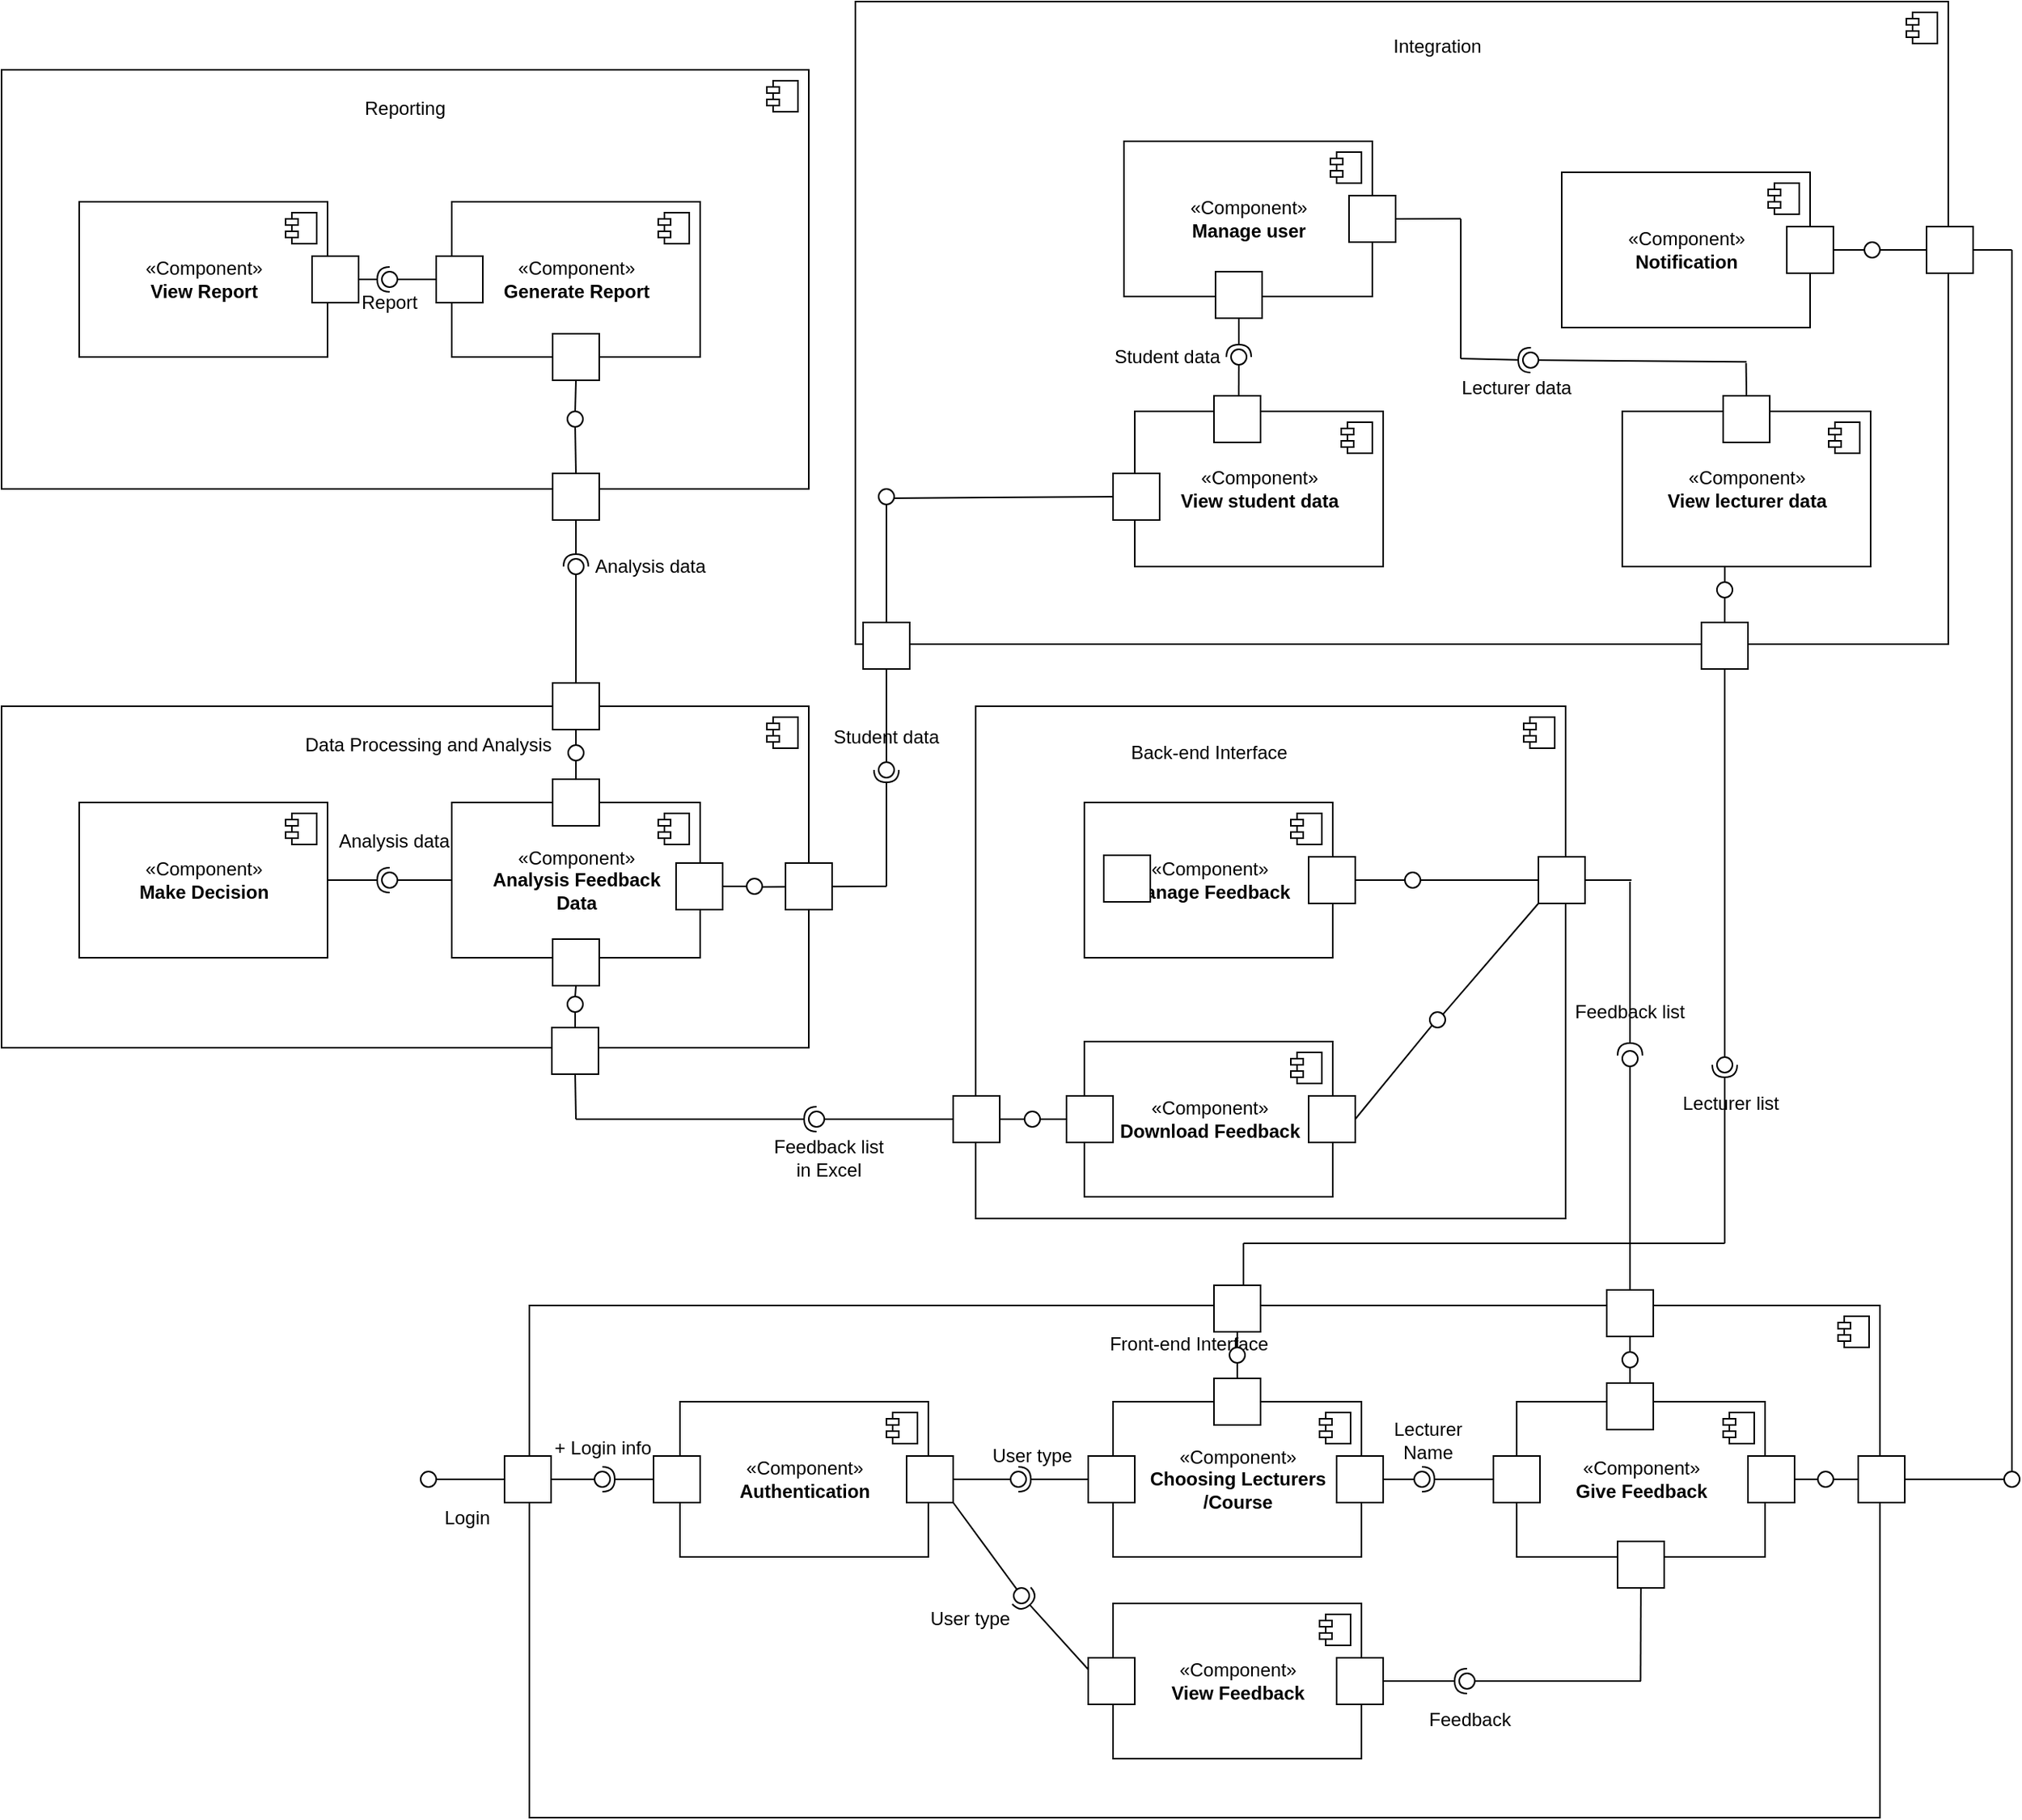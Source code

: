 <mxfile>
    <diagram id="2QqqBUTwMCK3vWceGESv" name="Page-1">
        <mxGraphModel dx="2585" dy="2075" grid="1" gridSize="10" guides="1" tooltips="1" connect="1" arrows="1" fold="1" page="0" pageScale="1" pageWidth="1100" pageHeight="850" background="none" math="0" shadow="0">
            <root>
                <mxCell id="0"/>
                <mxCell id="1" parent="0"/>
                <mxCell id="6" value="" style="html=1;dropTarget=0;" vertex="1" parent="1">
                    <mxGeometry x="-1130" y="-720" width="870" height="330" as="geometry"/>
                </mxCell>
                <mxCell id="7" value="" style="shape=module;jettyWidth=8;jettyHeight=4;" vertex="1" parent="6">
                    <mxGeometry x="1" width="20" height="20" relative="1" as="geometry">
                        <mxPoint x="-27" y="7" as="offset"/>
                    </mxGeometry>
                </mxCell>
                <mxCell id="8" value="Front-end Interface" style="text;html=1;strokeColor=none;fillColor=none;align=center;verticalAlign=middle;whiteSpace=wrap;rounded=0;" vertex="1" parent="1">
                    <mxGeometry x="-775" y="-710" width="140" height="30" as="geometry"/>
                </mxCell>
                <mxCell id="9" value="" style="html=1;dropTarget=0;" vertex="1" parent="1">
                    <mxGeometry x="-1470" y="-1106" width="520" height="220" as="geometry"/>
                </mxCell>
                <mxCell id="10" value="" style="shape=module;jettyWidth=8;jettyHeight=4;" vertex="1" parent="9">
                    <mxGeometry x="1" width="20" height="20" relative="1" as="geometry">
                        <mxPoint x="-27" y="7" as="offset"/>
                    </mxGeometry>
                </mxCell>
                <mxCell id="12" value="" style="html=1;dropTarget=0;" vertex="1" parent="1">
                    <mxGeometry x="-842.5" y="-1106" width="380" height="330" as="geometry"/>
                </mxCell>
                <mxCell id="13" value="" style="shape=module;jettyWidth=8;jettyHeight=4;" vertex="1" parent="12">
                    <mxGeometry x="1" width="20" height="20" relative="1" as="geometry">
                        <mxPoint x="-27" y="7" as="offset"/>
                    </mxGeometry>
                </mxCell>
                <mxCell id="14" value="Data Processing and Analysis" style="text;html=1;strokeColor=none;fillColor=none;align=center;verticalAlign=middle;whiteSpace=wrap;rounded=0;" vertex="1" parent="1">
                    <mxGeometry x="-1280" y="-1096" width="170" height="30" as="geometry"/>
                </mxCell>
                <mxCell id="15" value="" style="html=1;dropTarget=0;" vertex="1" parent="1">
                    <mxGeometry x="-1470" y="-1516" width="520" height="270" as="geometry"/>
                </mxCell>
                <mxCell id="16" value="" style="shape=module;jettyWidth=8;jettyHeight=4;" vertex="1" parent="15">
                    <mxGeometry x="1" width="20" height="20" relative="1" as="geometry">
                        <mxPoint x="-27" y="7" as="offset"/>
                    </mxGeometry>
                </mxCell>
                <mxCell id="17" value="Reporting" style="text;html=1;strokeColor=none;fillColor=none;align=center;verticalAlign=middle;whiteSpace=wrap;rounded=0;" vertex="1" parent="1">
                    <mxGeometry x="-1280" y="-1506" width="140" height="30" as="geometry"/>
                </mxCell>
                <mxCell id="18" value="" style="html=1;dropTarget=0;" vertex="1" parent="1">
                    <mxGeometry x="-920" y="-1560" width="704" height="414" as="geometry"/>
                </mxCell>
                <mxCell id="19" value="" style="shape=module;jettyWidth=8;jettyHeight=4;" vertex="1" parent="18">
                    <mxGeometry x="1" width="20" height="20" relative="1" as="geometry">
                        <mxPoint x="-27" y="7" as="offset"/>
                    </mxGeometry>
                </mxCell>
                <mxCell id="20" value="Integration" style="text;html=1;strokeColor=none;fillColor=none;align=center;verticalAlign=middle;whiteSpace=wrap;rounded=0;" vertex="1" parent="1">
                    <mxGeometry x="-615" y="-1546" width="140" height="30" as="geometry"/>
                </mxCell>
                <mxCell id="21" value="«Component»&lt;br&gt;&lt;b&gt;Choosing Lecturers&lt;br&gt;/Course&lt;/b&gt;" style="html=1;dropTarget=0;" vertex="1" parent="1">
                    <mxGeometry x="-754" y="-658" width="160" height="100" as="geometry"/>
                </mxCell>
                <mxCell id="22" value="" style="shape=module;jettyWidth=8;jettyHeight=4;" vertex="1" parent="21">
                    <mxGeometry x="1" width="20" height="20" relative="1" as="geometry">
                        <mxPoint x="-27" y="7" as="offset"/>
                    </mxGeometry>
                </mxCell>
                <mxCell id="23" value="«Component»&lt;br&gt;&lt;b&gt;Give Feedback&lt;/b&gt;" style="html=1;dropTarget=0;" vertex="1" parent="1">
                    <mxGeometry x="-494" y="-658" width="160" height="100" as="geometry"/>
                </mxCell>
                <mxCell id="24" value="" style="shape=module;jettyWidth=8;jettyHeight=4;" vertex="1" parent="23">
                    <mxGeometry x="1" width="20" height="20" relative="1" as="geometry">
                        <mxPoint x="-27" y="7" as="offset"/>
                    </mxGeometry>
                </mxCell>
                <mxCell id="25" value="«Component»&lt;br&gt;&lt;b&gt;View Feedback&lt;/b&gt;" style="html=1;dropTarget=0;" vertex="1" parent="1">
                    <mxGeometry x="-754" y="-528" width="160" height="100" as="geometry"/>
                </mxCell>
                <mxCell id="26" value="" style="shape=module;jettyWidth=8;jettyHeight=4;" vertex="1" parent="25">
                    <mxGeometry x="1" width="20" height="20" relative="1" as="geometry">
                        <mxPoint x="-27" y="7" as="offset"/>
                    </mxGeometry>
                </mxCell>
                <mxCell id="35" value="" style="whiteSpace=wrap;html=1;aspect=fixed;" vertex="1" parent="1">
                    <mxGeometry x="-770" y="-623" width="30" height="30" as="geometry"/>
                </mxCell>
                <mxCell id="36" value="" style="whiteSpace=wrap;html=1;aspect=fixed;" vertex="1" parent="1">
                    <mxGeometry x="-1146" y="-623" width="30" height="30" as="geometry"/>
                </mxCell>
                <mxCell id="37" value="" style="whiteSpace=wrap;html=1;aspect=fixed;" vertex="1" parent="1">
                    <mxGeometry x="-770" y="-493" width="30" height="30" as="geometry"/>
                </mxCell>
                <mxCell id="40" value="«Component»&lt;br&gt;&lt;b&gt;Authentication&lt;/b&gt;" style="html=1;dropTarget=0;" vertex="1" parent="1">
                    <mxGeometry x="-1033" y="-658" width="160" height="100" as="geometry"/>
                </mxCell>
                <mxCell id="41" value="" style="shape=module;jettyWidth=8;jettyHeight=4;" vertex="1" parent="40">
                    <mxGeometry x="1" width="20" height="20" relative="1" as="geometry">
                        <mxPoint x="-27" y="7" as="offset"/>
                    </mxGeometry>
                </mxCell>
                <mxCell id="42" value="" style="whiteSpace=wrap;html=1;aspect=fixed;" vertex="1" parent="1">
                    <mxGeometry x="-1050" y="-623" width="30" height="30" as="geometry"/>
                </mxCell>
                <mxCell id="43" value="" style="whiteSpace=wrap;html=1;aspect=fixed;" vertex="1" parent="1">
                    <mxGeometry x="-887" y="-623" width="30" height="30" as="geometry"/>
                </mxCell>
                <mxCell id="44" value="" style="rounded=0;orthogonalLoop=1;jettySize=auto;html=1;endArrow=none;endFill=0;sketch=0;sourcePerimeterSpacing=0;targetPerimeterSpacing=0;exitX=1;exitY=0.5;exitDx=0;exitDy=0;" edge="1" target="46" parent="1" source="36">
                    <mxGeometry relative="1" as="geometry">
                        <mxPoint x="-1090" y="-608" as="sourcePoint"/>
                    </mxGeometry>
                </mxCell>
                <mxCell id="45" value="" style="rounded=0;orthogonalLoop=1;jettySize=auto;html=1;endArrow=halfCircle;endFill=0;entryX=0.5;entryY=0.5;endSize=6;strokeWidth=1;sketch=0;exitX=0;exitY=0.5;exitDx=0;exitDy=0;" edge="1" target="46" parent="1" source="42">
                    <mxGeometry relative="1" as="geometry">
                        <mxPoint x="-1050" y="-608" as="sourcePoint"/>
                    </mxGeometry>
                </mxCell>
                <mxCell id="46" value="" style="ellipse;whiteSpace=wrap;html=1;align=center;aspect=fixed;resizable=0;points=[];outlineConnect=0;sketch=0;" vertex="1" parent="1">
                    <mxGeometry x="-1088" y="-613" width="10" height="10" as="geometry"/>
                </mxCell>
                <mxCell id="47" value="" style="ellipse;whiteSpace=wrap;html=1;aspect=fixed;" vertex="1" parent="1">
                    <mxGeometry x="-1200" y="-613" width="10" height="10" as="geometry"/>
                </mxCell>
                <mxCell id="48" value="Login" style="text;html=1;strokeColor=none;fillColor=none;align=center;verticalAlign=middle;whiteSpace=wrap;rounded=0;" vertex="1" parent="1">
                    <mxGeometry x="-1190" y="-593" width="40" height="20" as="geometry"/>
                </mxCell>
                <mxCell id="49" value="" style="endArrow=none;html=1;exitX=1;exitY=0.5;exitDx=0;exitDy=0;entryX=0;entryY=0.5;entryDx=0;entryDy=0;" edge="1" parent="1" source="47" target="36">
                    <mxGeometry width="50" height="50" relative="1" as="geometry">
                        <mxPoint x="-1160" y="-508" as="sourcePoint"/>
                        <mxPoint x="-1110" y="-558" as="targetPoint"/>
                    </mxGeometry>
                </mxCell>
                <mxCell id="51" value="" style="rounded=0;orthogonalLoop=1;jettySize=auto;html=1;endArrow=none;endFill=0;sketch=0;sourcePerimeterSpacing=0;targetPerimeterSpacing=0;exitX=1;exitY=0.5;exitDx=0;exitDy=0;" edge="1" target="53" parent="1" source="43">
                    <mxGeometry relative="1" as="geometry">
                        <mxPoint x="-810" y="-608" as="sourcePoint"/>
                    </mxGeometry>
                </mxCell>
                <mxCell id="52" value="" style="rounded=0;orthogonalLoop=1;jettySize=auto;html=1;endArrow=halfCircle;endFill=0;entryX=0.5;entryY=0.5;endSize=6;strokeWidth=1;sketch=0;exitX=0;exitY=0.5;exitDx=0;exitDy=0;" edge="1" target="53" parent="1" source="35">
                    <mxGeometry relative="1" as="geometry">
                        <mxPoint x="-770" y="-608" as="sourcePoint"/>
                    </mxGeometry>
                </mxCell>
                <mxCell id="53" value="" style="ellipse;whiteSpace=wrap;html=1;align=center;aspect=fixed;resizable=0;points=[];outlineConnect=0;sketch=0;" vertex="1" parent="1">
                    <mxGeometry x="-820" y="-613" width="10" height="10" as="geometry"/>
                </mxCell>
                <mxCell id="54" value="" style="rounded=0;orthogonalLoop=1;jettySize=auto;html=1;endArrow=none;endFill=0;sketch=0;sourcePerimeterSpacing=0;targetPerimeterSpacing=0;exitX=1;exitY=1;exitDx=0;exitDy=0;" edge="1" target="56" parent="1" source="43">
                    <mxGeometry relative="1" as="geometry">
                        <mxPoint x="-830" y="-503" as="sourcePoint"/>
                    </mxGeometry>
                </mxCell>
                <mxCell id="55" value="" style="rounded=0;orthogonalLoop=1;jettySize=auto;html=1;endArrow=halfCircle;endFill=0;entryX=0.5;entryY=0.5;endSize=6;strokeWidth=1;sketch=0;exitX=0;exitY=0.25;exitDx=0;exitDy=0;" edge="1" target="56" parent="1" source="37">
                    <mxGeometry relative="1" as="geometry">
                        <mxPoint x="-790" y="-503" as="sourcePoint"/>
                    </mxGeometry>
                </mxCell>
                <mxCell id="56" value="" style="ellipse;whiteSpace=wrap;html=1;align=center;aspect=fixed;resizable=0;points=[];outlineConnect=0;sketch=0;" vertex="1" parent="1">
                    <mxGeometry x="-818" y="-538" width="10" height="10" as="geometry"/>
                </mxCell>
                <mxCell id="57" value="+ Login info" style="text;html=1;strokeColor=none;fillColor=none;align=center;verticalAlign=middle;whiteSpace=wrap;rounded=0;" vertex="1" parent="1">
                    <mxGeometry x="-1126.5" y="-643" width="87" height="30" as="geometry"/>
                </mxCell>
                <mxCell id="58" value="" style="whiteSpace=wrap;html=1;aspect=fixed;" vertex="1" parent="1">
                    <mxGeometry x="-610" y="-623" width="30" height="30" as="geometry"/>
                </mxCell>
                <mxCell id="59" value="" style="whiteSpace=wrap;html=1;aspect=fixed;" vertex="1" parent="1">
                    <mxGeometry x="-509" y="-623" width="30" height="30" as="geometry"/>
                </mxCell>
                <mxCell id="65" value="" style="rounded=0;orthogonalLoop=1;jettySize=auto;html=1;endArrow=none;endFill=0;sketch=0;sourcePerimeterSpacing=0;targetPerimeterSpacing=0;exitX=1;exitY=0.5;exitDx=0;exitDy=0;" edge="1" target="67" parent="1" source="58">
                    <mxGeometry relative="1" as="geometry">
                        <mxPoint x="-540" y="-608" as="sourcePoint"/>
                    </mxGeometry>
                </mxCell>
                <mxCell id="66" value="" style="rounded=0;orthogonalLoop=1;jettySize=auto;html=1;endArrow=halfCircle;endFill=0;entryX=0.5;entryY=0.5;endSize=6;strokeWidth=1;sketch=0;exitX=0;exitY=0.5;exitDx=0;exitDy=0;" edge="1" target="67" parent="1" source="59">
                    <mxGeometry relative="1" as="geometry">
                        <mxPoint x="-548" y="-608" as="sourcePoint"/>
                    </mxGeometry>
                </mxCell>
                <mxCell id="67" value="" style="ellipse;whiteSpace=wrap;html=1;align=center;aspect=fixed;resizable=0;points=[];outlineConnect=0;sketch=0;" vertex="1" parent="1">
                    <mxGeometry x="-560" y="-613" width="10" height="10" as="geometry"/>
                </mxCell>
                <mxCell id="69" value="User type" style="text;html=1;strokeColor=none;fillColor=none;align=center;verticalAlign=middle;whiteSpace=wrap;rounded=0;" vertex="1" parent="1">
                    <mxGeometry x="-842" y="-633" width="72" height="20" as="geometry"/>
                </mxCell>
                <mxCell id="70" value="User type" style="text;html=1;strokeColor=none;fillColor=none;align=center;verticalAlign=middle;whiteSpace=wrap;rounded=0;" vertex="1" parent="1">
                    <mxGeometry x="-882" y="-528" width="72" height="20" as="geometry"/>
                </mxCell>
                <mxCell id="74" value="Lecturer Name" style="text;html=1;strokeColor=none;fillColor=none;align=center;verticalAlign=middle;whiteSpace=wrap;rounded=0;" vertex="1" parent="1">
                    <mxGeometry x="-587" y="-643" width="72" height="20" as="geometry"/>
                </mxCell>
                <mxCell id="75" value="" style="whiteSpace=wrap;html=1;aspect=fixed;" vertex="1" parent="1">
                    <mxGeometry x="-429" y="-568" width="30" height="30" as="geometry"/>
                </mxCell>
                <mxCell id="76" value="" style="whiteSpace=wrap;html=1;aspect=fixed;" vertex="1" parent="1">
                    <mxGeometry x="-610" y="-493" width="30" height="30" as="geometry"/>
                </mxCell>
                <mxCell id="77" value="" style="rounded=0;orthogonalLoop=1;jettySize=auto;html=1;endArrow=none;endFill=0;sketch=0;sourcePerimeterSpacing=0;targetPerimeterSpacing=0;" edge="1" target="79" parent="1">
                    <mxGeometry relative="1" as="geometry">
                        <mxPoint x="-414" y="-478" as="sourcePoint"/>
                        <mxPoint x="-507" y="-478" as="targetPoint"/>
                    </mxGeometry>
                </mxCell>
                <mxCell id="78" value="" style="rounded=0;orthogonalLoop=1;jettySize=auto;html=1;endArrow=halfCircle;endFill=0;entryX=0.5;entryY=0.5;endSize=6;strokeWidth=1;sketch=0;exitX=1;exitY=0.5;exitDx=0;exitDy=0;" edge="1" target="79" parent="1" source="76">
                    <mxGeometry relative="1" as="geometry">
                        <mxPoint x="-498" y="-478" as="sourcePoint"/>
                    </mxGeometry>
                </mxCell>
                <mxCell id="79" value="" style="ellipse;whiteSpace=wrap;html=1;align=center;aspect=fixed;resizable=0;points=[];outlineConnect=0;sketch=0;rotation=-180;" vertex="1" parent="1">
                    <mxGeometry x="-531" y="-483" width="10" height="10" as="geometry"/>
                </mxCell>
                <mxCell id="82" value="«Component»&lt;br&gt;&lt;b&gt;Download Feedback&lt;/b&gt;" style="html=1;dropTarget=0;" vertex="1" parent="1">
                    <mxGeometry x="-772.5" y="-890" width="160" height="100" as="geometry"/>
                </mxCell>
                <mxCell id="83" value="" style="shape=module;jettyWidth=8;jettyHeight=4;" vertex="1" parent="82">
                    <mxGeometry x="1" width="20" height="20" relative="1" as="geometry">
                        <mxPoint x="-27" y="7" as="offset"/>
                    </mxGeometry>
                </mxCell>
                <mxCell id="84" value="«Component»&lt;br&gt;&lt;b&gt;Manage Feedback&lt;/b&gt;" style="html=1;dropTarget=0;" vertex="1" parent="1">
                    <mxGeometry x="-772.5" y="-1044" width="160" height="100" as="geometry"/>
                </mxCell>
                <mxCell id="85" value="" style="shape=module;jettyWidth=8;jettyHeight=4;" vertex="1" parent="84">
                    <mxGeometry x="1" width="20" height="20" relative="1" as="geometry">
                        <mxPoint x="-27" y="7" as="offset"/>
                    </mxGeometry>
                </mxCell>
                <mxCell id="86" value="" style="whiteSpace=wrap;html=1;aspect=fixed;" vertex="1" parent="1">
                    <mxGeometry x="-436" y="-670" width="30" height="30" as="geometry"/>
                </mxCell>
                <mxCell id="87" value="" style="whiteSpace=wrap;html=1;aspect=fixed;" vertex="1" parent="1">
                    <mxGeometry x="-436" y="-730" width="30" height="30" as="geometry"/>
                </mxCell>
                <mxCell id="88" value="" style="whiteSpace=wrap;html=1;aspect=fixed;" vertex="1" parent="1">
                    <mxGeometry x="-480" y="-1009" width="30" height="30" as="geometry"/>
                </mxCell>
                <mxCell id="89" value="" style="rounded=0;orthogonalLoop=1;jettySize=auto;html=1;endArrow=none;endFill=0;sketch=0;targetPerimeterSpacing=0;exitX=0.5;exitY=0;exitDx=0;exitDy=0;entryX=0.5;entryY=1;entryDx=0;entryDy=0;startArrow=none;" edge="1" target="87" parent="1" source="105">
                    <mxGeometry relative="1" as="geometry">
                        <mxPoint x="-311" y="-608" as="sourcePoint"/>
                        <mxPoint x="-296" y="-608.0" as="targetPoint"/>
                    </mxGeometry>
                </mxCell>
                <mxCell id="96" value="" style="rounded=0;orthogonalLoop=1;jettySize=auto;html=1;endArrow=none;endFill=0;sketch=0;sourcePerimeterSpacing=0;targetPerimeterSpacing=0;exitX=0.5;exitY=0;exitDx=0;exitDy=0;" edge="1" target="98" parent="1" source="87">
                    <mxGeometry relative="1" as="geometry">
                        <mxPoint x="-186.5" y="-778" as="sourcePoint"/>
                    </mxGeometry>
                </mxCell>
                <mxCell id="97" value="" style="rounded=0;orthogonalLoop=1;jettySize=auto;html=1;endArrow=halfCircle;endFill=0;entryX=0.5;entryY=0.5;endSize=6;strokeWidth=1;sketch=0;" edge="1" parent="1">
                    <mxGeometry relative="1" as="geometry">
                        <mxPoint x="-421" y="-993" as="sourcePoint"/>
                        <mxPoint x="-421" y="-881" as="targetPoint"/>
                    </mxGeometry>
                </mxCell>
                <mxCell id="98" value="" style="ellipse;whiteSpace=wrap;html=1;align=center;aspect=fixed;resizable=0;points=[];outlineConnect=0;sketch=0;" vertex="1" parent="1">
                    <mxGeometry x="-426" y="-884" width="10" height="10" as="geometry"/>
                </mxCell>
                <mxCell id="100" value="" style="whiteSpace=wrap;html=1;aspect=fixed;" vertex="1" parent="1">
                    <mxGeometry x="-628" y="-855" width="30" height="30" as="geometry"/>
                </mxCell>
                <mxCell id="106" value="" style="rounded=0;orthogonalLoop=1;jettySize=auto;html=1;endArrow=none;endFill=0;sketch=0;sourcePerimeterSpacing=0;exitX=0.5;exitY=0;exitDx=0;exitDy=0;entryX=0.5;entryY=1;entryDx=0;entryDy=0;" edge="1" parent="1" source="86" target="105">
                    <mxGeometry relative="1" as="geometry">
                        <mxPoint x="-319" y="-608.0" as="sourcePoint"/>
                        <mxPoint x="-261" y="-608.0" as="targetPoint"/>
                    </mxGeometry>
                </mxCell>
                <mxCell id="105" value="" style="ellipse;whiteSpace=wrap;html=1;aspect=fixed;" vertex="1" parent="1">
                    <mxGeometry x="-426" y="-690" width="10" height="10" as="geometry"/>
                </mxCell>
                <mxCell id="111" value="" style="rounded=0;orthogonalLoop=1;jettySize=auto;html=1;endArrow=none;endFill=0;sketch=0;targetPerimeterSpacing=0;exitX=1;exitY=0.5;exitDx=0;exitDy=0;entryX=0;entryY=0.5;entryDx=0;entryDy=0;startArrow=none;" edge="1" source="113" parent="1" target="92">
                    <mxGeometry relative="1" as="geometry">
                        <mxPoint x="-827.5" y="-994" as="sourcePoint"/>
                        <mxPoint x="-777.5" y="-994.0" as="targetPoint"/>
                    </mxGeometry>
                </mxCell>
                <mxCell id="112" value="" style="rounded=0;orthogonalLoop=1;jettySize=auto;html=1;endArrow=none;endFill=0;sketch=0;exitX=1;exitY=0.5;exitDx=0;exitDy=0;entryX=0;entryY=0.5;entryDx=0;entryDy=0;startArrow=none;" edge="1" target="113" parent="1" source="92">
                    <mxGeometry relative="1" as="geometry">
                        <mxPoint x="-835.5" y="-994.0" as="sourcePoint"/>
                        <mxPoint x="-777.5" y="-994.0" as="targetPoint"/>
                    </mxGeometry>
                </mxCell>
                <mxCell id="114" value="" style="rounded=0;orthogonalLoop=1;jettySize=auto;html=1;endArrow=none;endFill=0;sketch=0;targetPerimeterSpacing=0;exitX=0;exitY=1;exitDx=0;exitDy=0;entryX=1;entryY=0.5;entryDx=0;entryDy=0;startArrow=none;" edge="1" parent="1" source="116" target="100">
                    <mxGeometry relative="1" as="geometry">
                        <mxPoint x="-828" y="-864" as="sourcePoint"/>
                        <mxPoint x="-788" y="-864" as="targetPoint"/>
                    </mxGeometry>
                </mxCell>
                <mxCell id="115" value="" style="rounded=0;orthogonalLoop=1;jettySize=auto;html=1;endArrow=none;endFill=0;sketch=0;sourcePerimeterSpacing=0;exitX=0;exitY=1;exitDx=0;exitDy=0;entryX=1;entryY=0;entryDx=0;entryDy=0;" edge="1" parent="1" target="116" source="88">
                    <mxGeometry relative="1" as="geometry">
                        <mxPoint x="-450" y="-864" as="sourcePoint"/>
                        <mxPoint x="-778" y="-864.0" as="targetPoint"/>
                    </mxGeometry>
                </mxCell>
                <mxCell id="116" value="" style="ellipse;whiteSpace=wrap;html=1;aspect=fixed;" vertex="1" parent="1">
                    <mxGeometry x="-550" y="-909" width="10" height="10" as="geometry"/>
                </mxCell>
                <mxCell id="117" value="«Component»&lt;br&gt;&lt;b&gt;Generate Report&lt;/b&gt;" style="html=1;dropTarget=0;" vertex="1" parent="1">
                    <mxGeometry x="-1180" y="-1431" width="160" height="100" as="geometry"/>
                </mxCell>
                <mxCell id="118" value="" style="shape=module;jettyWidth=8;jettyHeight=4;" vertex="1" parent="117">
                    <mxGeometry x="1" width="20" height="20" relative="1" as="geometry">
                        <mxPoint x="-27" y="7" as="offset"/>
                    </mxGeometry>
                </mxCell>
                <mxCell id="119" value="Back-end Interface" style="text;html=1;strokeColor=none;fillColor=none;align=center;verticalAlign=middle;whiteSpace=wrap;rounded=0;" vertex="1" parent="1">
                    <mxGeometry x="-762.5" y="-1091" width="140" height="30" as="geometry"/>
                </mxCell>
                <mxCell id="120" value="«Component»&lt;br&gt;&lt;b&gt;Analysis Feedback&lt;br&gt;Data&lt;/b&gt;" style="html=1;dropTarget=0;" vertex="1" parent="1">
                    <mxGeometry x="-1180" y="-1044" width="160" height="100" as="geometry"/>
                </mxCell>
                <mxCell id="121" value="" style="shape=module;jettyWidth=8;jettyHeight=4;" vertex="1" parent="120">
                    <mxGeometry x="1" width="20" height="20" relative="1" as="geometry">
                        <mxPoint x="-27" y="7" as="offset"/>
                    </mxGeometry>
                </mxCell>
                <mxCell id="122" value="«Component»&lt;br&gt;&lt;b&gt;Make Decision&lt;/b&gt;" style="html=1;dropTarget=0;" vertex="1" parent="1">
                    <mxGeometry x="-1420" y="-1044" width="160" height="100" as="geometry"/>
                </mxCell>
                <mxCell id="123" value="" style="shape=module;jettyWidth=8;jettyHeight=4;" vertex="1" parent="122">
                    <mxGeometry x="1" width="20" height="20" relative="1" as="geometry">
                        <mxPoint x="-27" y="7" as="offset"/>
                    </mxGeometry>
                </mxCell>
                <mxCell id="124" value="" style="rounded=0;orthogonalLoop=1;jettySize=auto;html=1;endArrow=none;endFill=0;sketch=0;exitX=1;exitY=0.5;exitDx=0;exitDy=0;entryX=0;entryY=0.5;entryDx=0;entryDy=0;startArrow=none;" edge="1" parent="1" source="113" target="92">
                    <mxGeometry relative="1" as="geometry">
                        <mxPoint x="-450" y="-994" as="sourcePoint"/>
                        <mxPoint x="-812.5" y="-994" as="targetPoint"/>
                    </mxGeometry>
                </mxCell>
                <mxCell id="92" value="" style="whiteSpace=wrap;html=1;aspect=fixed;" vertex="1" parent="1">
                    <mxGeometry x="-628" y="-1009" width="30" height="30" as="geometry"/>
                </mxCell>
                <mxCell id="126" value="" style="rounded=0;orthogonalLoop=1;jettySize=auto;html=1;endArrow=none;endFill=0;sketch=0;sourcePerimeterSpacing=0;exitX=0;exitY=0.5;exitDx=0;exitDy=0;entryX=0;entryY=0.5;entryDx=0;entryDy=0;" edge="1" parent="1" source="88" target="113">
                    <mxGeometry relative="1" as="geometry">
                        <mxPoint x="-450" y="-994" as="sourcePoint"/>
                        <mxPoint x="-628" y="-994" as="targetPoint"/>
                    </mxGeometry>
                </mxCell>
                <mxCell id="113" value="" style="ellipse;whiteSpace=wrap;html=1;aspect=fixed;" vertex="1" parent="1">
                    <mxGeometry x="-566" y="-999" width="10" height="10" as="geometry"/>
                </mxCell>
                <mxCell id="129" value="" style="rounded=0;orthogonalLoop=1;jettySize=auto;html=1;endArrow=none;endFill=0;sketch=0;sourcePerimeterSpacing=0;entryX=1;entryY=0.5;entryDx=0;entryDy=0;" edge="1" parent="1" target="88">
                    <mxGeometry relative="1" as="geometry">
                        <mxPoint x="-420" y="-994" as="sourcePoint"/>
                        <mxPoint x="-443.0" y="-994.11" as="targetPoint"/>
                    </mxGeometry>
                </mxCell>
                <mxCell id="130" value="" style="endArrow=none;html=1;exitX=0.5;exitY=1;exitDx=0;exitDy=0;" edge="1" parent="1" source="75">
                    <mxGeometry width="50" height="50" relative="1" as="geometry">
                        <mxPoint x="-414.24" y="-518" as="sourcePoint"/>
                        <mxPoint x="-414.24" y="-478" as="targetPoint"/>
                    </mxGeometry>
                </mxCell>
                <mxCell id="131" value="" style="whiteSpace=wrap;html=1;aspect=fixed;" vertex="1" parent="1">
                    <mxGeometry x="-784" y="-855" width="30" height="30" as="geometry"/>
                </mxCell>
                <mxCell id="132" value="" style="whiteSpace=wrap;html=1;aspect=fixed;" vertex="1" parent="1">
                    <mxGeometry x="-857" y="-855" width="30" height="30" as="geometry"/>
                </mxCell>
                <mxCell id="133" value="" style="whiteSpace=wrap;html=1;aspect=fixed;rotation=90;" vertex="1" parent="1">
                    <mxGeometry x="-1115.5" y="-899" width="30" height="30" as="geometry"/>
                </mxCell>
                <mxCell id="134" value="" style="whiteSpace=wrap;html=1;aspect=fixed;rotation=90;" vertex="1" parent="1">
                    <mxGeometry x="-1115" y="-956" width="30" height="30" as="geometry"/>
                </mxCell>
                <mxCell id="135" value="" style="rounded=0;orthogonalLoop=1;jettySize=auto;html=1;endArrow=none;endFill=0;sketch=0;exitX=0;exitY=0.5;exitDx=0;exitDy=0;entryX=1;entryY=0.5;entryDx=0;entryDy=0;startArrow=none;" edge="1" parent="1" source="142" target="132">
                    <mxGeometry relative="1" as="geometry">
                        <mxPoint x="-808.0" y="-994.38" as="sourcePoint"/>
                        <mxPoint x="-830" y="-994" as="targetPoint"/>
                    </mxGeometry>
                </mxCell>
                <mxCell id="137" value="" style="rounded=0;orthogonalLoop=1;jettySize=auto;html=1;endArrow=none;endFill=0;sketch=0;entryX=1;entryY=0.5;entryDx=0;entryDy=0;exitX=0;exitY=0.5;exitDx=0;exitDy=0;startArrow=none;" edge="1" parent="1" source="144" target="134">
                    <mxGeometry relative="1" as="geometry">
                        <mxPoint x="-960" y="-994" as="sourcePoint"/>
                        <mxPoint x="-1009.5" y="-994.18" as="targetPoint"/>
                    </mxGeometry>
                </mxCell>
                <mxCell id="138" value="" style="rounded=0;orthogonalLoop=1;jettySize=auto;html=1;endArrow=none;endFill=0;sketch=0;sourcePerimeterSpacing=0;targetPerimeterSpacing=0;exitX=0;exitY=0.5;exitDx=0;exitDy=0;" edge="1" target="140" parent="1" source="132">
                    <mxGeometry relative="1" as="geometry">
                        <mxPoint x="-878" y="-994" as="sourcePoint"/>
                    </mxGeometry>
                </mxCell>
                <mxCell id="139" value="" style="rounded=0;orthogonalLoop=1;jettySize=auto;html=1;endArrow=halfCircle;endFill=0;entryX=0.5;entryY=0.5;endSize=6;strokeWidth=1;sketch=0;" edge="1" target="140" parent="1">
                    <mxGeometry relative="1" as="geometry">
                        <mxPoint x="-1100" y="-840" as="sourcePoint"/>
                    </mxGeometry>
                </mxCell>
                <mxCell id="140" value="" style="ellipse;whiteSpace=wrap;html=1;align=center;aspect=fixed;resizable=0;points=[];outlineConnect=0;sketch=0;rotation=-180;" vertex="1" parent="1">
                    <mxGeometry x="-950" y="-845" width="10" height="10" as="geometry"/>
                </mxCell>
                <mxCell id="143" value="" style="rounded=0;orthogonalLoop=1;jettySize=auto;html=1;endArrow=none;endFill=0;sketch=0;sourcePerimeterSpacing=0;exitX=0;exitY=0.5;exitDx=0;exitDy=0;entryX=1;entryY=0.5;entryDx=0;entryDy=0;" edge="1" parent="1" source="131" target="142">
                    <mxGeometry relative="1" as="geometry">
                        <mxPoint x="-784" y="-994" as="sourcePoint"/>
                        <mxPoint x="-827" y="-994" as="targetPoint"/>
                    </mxGeometry>
                </mxCell>
                <mxCell id="142" value="" style="ellipse;whiteSpace=wrap;html=1;aspect=fixed;" vertex="1" parent="1">
                    <mxGeometry x="-811" y="-845" width="10" height="10" as="geometry"/>
                </mxCell>
                <mxCell id="145" value="" style="rounded=0;orthogonalLoop=1;jettySize=auto;html=1;endArrow=none;endFill=0;sketch=0;sourcePerimeterSpacing=0;entryX=1;entryY=0.5;entryDx=0;entryDy=0;exitX=0;exitY=0.5;exitDx=0;exitDy=0;" edge="1" parent="1" source="133" target="144">
                    <mxGeometry relative="1" as="geometry">
                        <mxPoint x="-964" y="-994" as="sourcePoint"/>
                        <mxPoint x="-1009.5" y="-994" as="targetPoint"/>
                    </mxGeometry>
                </mxCell>
                <mxCell id="144" value="" style="ellipse;whiteSpace=wrap;html=1;aspect=fixed;rotation=90;" vertex="1" parent="1">
                    <mxGeometry x="-1105.5" y="-919" width="10" height="10" as="geometry"/>
                </mxCell>
                <mxCell id="146" value="«Component»&lt;br&gt;&lt;b&gt;View Report&lt;/b&gt;" style="html=1;dropTarget=0;" vertex="1" parent="1">
                    <mxGeometry x="-1420" y="-1431" width="160" height="100" as="geometry"/>
                </mxCell>
                <mxCell id="147" value="" style="shape=module;jettyWidth=8;jettyHeight=4;" vertex="1" parent="146">
                    <mxGeometry x="1" width="20" height="20" relative="1" as="geometry">
                        <mxPoint x="-27" y="7" as="offset"/>
                    </mxGeometry>
                </mxCell>
                <mxCell id="153" value="" style="rounded=0;orthogonalLoop=1;jettySize=auto;html=1;endArrow=none;endFill=0;sketch=0;sourcePerimeterSpacing=0;targetPerimeterSpacing=0;exitX=0;exitY=0.5;exitDx=0;exitDy=0;" edge="1" target="155" parent="1" source="120">
                    <mxGeometry relative="1" as="geometry">
                        <mxPoint x="-1200" y="-994" as="sourcePoint"/>
                    </mxGeometry>
                </mxCell>
                <mxCell id="154" value="" style="rounded=0;orthogonalLoop=1;jettySize=auto;html=1;endArrow=halfCircle;endFill=0;entryX=0.5;entryY=0.5;endSize=6;strokeWidth=1;sketch=0;exitX=1;exitY=0.5;exitDx=0;exitDy=0;" edge="1" target="155" parent="1" source="122">
                    <mxGeometry relative="1" as="geometry">
                        <mxPoint x="-1240" y="-994" as="sourcePoint"/>
                    </mxGeometry>
                </mxCell>
                <mxCell id="155" value="" style="ellipse;whiteSpace=wrap;html=1;align=center;aspect=fixed;resizable=0;points=[];outlineConnect=0;sketch=0;rotation=-180;" vertex="1" parent="1">
                    <mxGeometry x="-1225" y="-999" width="10" height="10" as="geometry"/>
                </mxCell>
                <mxCell id="157" value="" style="whiteSpace=wrap;html=1;aspect=fixed;" vertex="1" parent="1">
                    <mxGeometry x="-1115" y="-1121" width="30" height="30" as="geometry"/>
                </mxCell>
                <mxCell id="158" value="" style="whiteSpace=wrap;html=1;aspect=fixed;" vertex="1" parent="1">
                    <mxGeometry x="-1115" y="-1059" width="30" height="30" as="geometry"/>
                </mxCell>
                <mxCell id="159" value="" style="whiteSpace=wrap;html=1;aspect=fixed;" vertex="1" parent="1">
                    <mxGeometry x="-1115" y="-1256" width="30" height="30" as="geometry"/>
                </mxCell>
                <mxCell id="160" value="" style="whiteSpace=wrap;html=1;aspect=fixed;" vertex="1" parent="1">
                    <mxGeometry x="-1115" y="-1346" width="30" height="30" as="geometry"/>
                </mxCell>
                <mxCell id="161" value="" style="endArrow=none;html=1;exitX=0.5;exitY=0;exitDx=0;exitDy=0;entryX=0.5;entryY=1;entryDx=0;entryDy=0;" edge="1" parent="1" source="158" target="157">
                    <mxGeometry width="50" height="50" relative="1" as="geometry">
                        <mxPoint x="-1100" y="-1136" as="sourcePoint"/>
                        <mxPoint x="-1050" y="-1186" as="targetPoint"/>
                    </mxGeometry>
                </mxCell>
                <mxCell id="162" value="" style="endArrow=none;html=1;exitX=0.5;exitY=0;exitDx=0;exitDy=0;entryX=0.5;entryY=1;entryDx=0;entryDy=0;startArrow=none;" edge="1" parent="1" source="174" target="160">
                    <mxGeometry width="50" height="50" relative="1" as="geometry">
                        <mxPoint x="-1080" y="-1196" as="sourcePoint"/>
                        <mxPoint x="-1030" y="-1246" as="targetPoint"/>
                    </mxGeometry>
                </mxCell>
                <mxCell id="163" value="" style="rounded=0;orthogonalLoop=1;jettySize=auto;html=1;endArrow=none;endFill=0;sketch=0;sourcePerimeterSpacing=0;targetPerimeterSpacing=0;exitX=0.5;exitY=0;exitDx=0;exitDy=0;" edge="1" target="165" parent="1" source="157">
                    <mxGeometry relative="1" as="geometry">
                        <mxPoint x="-1100" y="-1176" as="sourcePoint"/>
                    </mxGeometry>
                </mxCell>
                <mxCell id="164" value="" style="rounded=0;orthogonalLoop=1;jettySize=auto;html=1;endArrow=halfCircle;endFill=0;entryX=0.5;entryY=0.5;endSize=6;strokeWidth=1;sketch=0;exitX=0.5;exitY=1;exitDx=0;exitDy=0;" edge="1" target="165" parent="1" source="159">
                    <mxGeometry relative="1" as="geometry">
                        <mxPoint x="-1100" y="-1216" as="sourcePoint"/>
                    </mxGeometry>
                </mxCell>
                <mxCell id="165" value="" style="ellipse;whiteSpace=wrap;html=1;align=center;aspect=fixed;resizable=0;points=[];outlineConnect=0;sketch=0;rotation=-90;" vertex="1" parent="1">
                    <mxGeometry x="-1105" y="-1201" width="10" height="10" as="geometry"/>
                </mxCell>
                <mxCell id="167" value="Feedback" style="text;html=1;strokeColor=none;fillColor=none;align=center;verticalAlign=middle;whiteSpace=wrap;rounded=0;" vertex="1" parent="1">
                    <mxGeometry x="-560" y="-463" width="72" height="20" as="geometry"/>
                </mxCell>
                <mxCell id="168" value="Feedback list" style="text;html=1;strokeColor=none;fillColor=none;align=center;verticalAlign=middle;whiteSpace=wrap;rounded=0;" vertex="1" parent="1">
                    <mxGeometry x="-464" y="-919" width="86" height="20" as="geometry"/>
                </mxCell>
                <mxCell id="170" value="Feedback list &lt;br&gt;in Excel" style="text;html=1;strokeColor=none;fillColor=none;align=center;verticalAlign=middle;whiteSpace=wrap;rounded=0;" vertex="1" parent="1">
                    <mxGeometry x="-980" y="-825" width="86" height="20" as="geometry"/>
                </mxCell>
                <mxCell id="171" value="Analysis data" style="text;html=1;strokeColor=none;fillColor=none;align=center;verticalAlign=middle;whiteSpace=wrap;rounded=0;" vertex="1" parent="1">
                    <mxGeometry x="-1260" y="-1029" width="86" height="20" as="geometry"/>
                </mxCell>
                <mxCell id="172" value="Analysis data" style="text;html=1;strokeColor=none;fillColor=none;align=center;verticalAlign=middle;whiteSpace=wrap;rounded=0;" vertex="1" parent="1">
                    <mxGeometry x="-1095.5" y="-1206" width="86" height="20" as="geometry"/>
                </mxCell>
                <mxCell id="173" value="" style="ellipse;whiteSpace=wrap;html=1;aspect=fixed;" vertex="1" parent="1">
                    <mxGeometry x="-1105" y="-1081" width="10" height="10" as="geometry"/>
                </mxCell>
                <mxCell id="175" value="" style="endArrow=none;html=1;exitX=0.5;exitY=0;exitDx=0;exitDy=0;entryX=0.5;entryY=1;entryDx=0;entryDy=0;" edge="1" parent="1" source="159" target="174">
                    <mxGeometry width="50" height="50" relative="1" as="geometry">
                        <mxPoint x="-1100" y="-1256" as="sourcePoint"/>
                        <mxPoint x="-1100" y="-1316" as="targetPoint"/>
                    </mxGeometry>
                </mxCell>
                <mxCell id="174" value="" style="ellipse;whiteSpace=wrap;html=1;aspect=fixed;" vertex="1" parent="1">
                    <mxGeometry x="-1105.5" y="-1296" width="10" height="10" as="geometry"/>
                </mxCell>
                <mxCell id="176" value="" style="rounded=0;orthogonalLoop=1;jettySize=auto;html=1;endArrow=none;endFill=0;sketch=0;sourcePerimeterSpacing=0;targetPerimeterSpacing=0;exitX=0;exitY=0.5;exitDx=0;exitDy=0;" edge="1" target="178" parent="1" source="117">
                    <mxGeometry relative="1" as="geometry">
                        <mxPoint x="-1200" y="-1381" as="sourcePoint"/>
                    </mxGeometry>
                </mxCell>
                <mxCell id="177" value="" style="rounded=0;orthogonalLoop=1;jettySize=auto;html=1;endArrow=halfCircle;endFill=0;entryX=0.5;entryY=0.5;endSize=6;strokeWidth=1;sketch=0;exitX=1;exitY=0.5;exitDx=0;exitDy=0;startArrow=none;" edge="1" target="178" parent="1" source="182">
                    <mxGeometry relative="1" as="geometry">
                        <mxPoint x="-1240" y="-1381" as="sourcePoint"/>
                    </mxGeometry>
                </mxCell>
                <mxCell id="178" value="" style="ellipse;whiteSpace=wrap;html=1;align=center;aspect=fixed;resizable=0;points=[];outlineConnect=0;sketch=0;rotation=-180;" vertex="1" parent="1">
                    <mxGeometry x="-1225" y="-1386" width="10" height="10" as="geometry"/>
                </mxCell>
                <mxCell id="180" value="Report" style="text;html=1;strokeColor=none;fillColor=none;align=center;verticalAlign=middle;whiteSpace=wrap;rounded=0;" vertex="1" parent="1">
                    <mxGeometry x="-1263" y="-1376" width="86" height="20" as="geometry"/>
                </mxCell>
                <mxCell id="181" value="" style="whiteSpace=wrap;html=1;aspect=fixed;" vertex="1" parent="1">
                    <mxGeometry x="-1190" y="-1396" width="30" height="30" as="geometry"/>
                </mxCell>
                <mxCell id="183" value="" style="rounded=0;orthogonalLoop=1;jettySize=auto;html=1;endArrow=none;endFill=0;entryX=0.5;entryY=0.5;endSize=6;strokeWidth=1;sketch=0;exitX=1;exitY=0.5;exitDx=0;exitDy=0;" edge="1" parent="1" source="146" target="182">
                    <mxGeometry relative="1" as="geometry">
                        <mxPoint x="-1260" y="-1381" as="sourcePoint"/>
                        <mxPoint x="-1220" y="-1381" as="targetPoint"/>
                    </mxGeometry>
                </mxCell>
                <mxCell id="182" value="" style="whiteSpace=wrap;html=1;aspect=fixed;" vertex="1" parent="1">
                    <mxGeometry x="-1270" y="-1396" width="30" height="30" as="geometry"/>
                </mxCell>
                <mxCell id="184" value="«Component»&lt;br&gt;&lt;b&gt;Notification&lt;/b&gt;" style="html=1;dropTarget=0;" vertex="1" parent="1">
                    <mxGeometry x="-465" y="-1450" width="160" height="100" as="geometry"/>
                </mxCell>
                <mxCell id="185" value="" style="shape=module;jettyWidth=8;jettyHeight=4;" vertex="1" parent="184">
                    <mxGeometry x="1" width="20" height="20" relative="1" as="geometry">
                        <mxPoint x="-27" y="7" as="offset"/>
                    </mxGeometry>
                </mxCell>
                <mxCell id="186" value="«Component»&lt;br&gt;&lt;b&gt;Manage user&lt;/b&gt;" style="html=1;dropTarget=0;" vertex="1" parent="1">
                    <mxGeometry x="-747" y="-1470" width="160" height="100" as="geometry"/>
                </mxCell>
                <mxCell id="187" value="" style="shape=module;jettyWidth=8;jettyHeight=4;" vertex="1" parent="186">
                    <mxGeometry x="1" width="20" height="20" relative="1" as="geometry">
                        <mxPoint x="-27" y="7" as="offset"/>
                    </mxGeometry>
                </mxCell>
                <mxCell id="188" value="«Component»&lt;br&gt;&lt;b&gt;View student data&lt;/b&gt;" style="html=1;dropTarget=0;" vertex="1" parent="1">
                    <mxGeometry x="-740" y="-1296" width="160" height="100" as="geometry"/>
                </mxCell>
                <mxCell id="189" value="" style="shape=module;jettyWidth=8;jettyHeight=4;" vertex="1" parent="188">
                    <mxGeometry x="1" width="20" height="20" relative="1" as="geometry">
                        <mxPoint x="-27" y="7" as="offset"/>
                    </mxGeometry>
                </mxCell>
                <mxCell id="190" value="«Component»&lt;br&gt;&lt;b&gt;View lecturer data&lt;/b&gt;" style="html=1;dropTarget=0;" vertex="1" parent="1">
                    <mxGeometry x="-426" y="-1296" width="160" height="100" as="geometry"/>
                </mxCell>
                <mxCell id="191" value="" style="shape=module;jettyWidth=8;jettyHeight=4;" vertex="1" parent="190">
                    <mxGeometry x="1" width="20" height="20" relative="1" as="geometry">
                        <mxPoint x="-27" y="7" as="offset"/>
                    </mxGeometry>
                </mxCell>
                <mxCell id="192" value="" style="whiteSpace=wrap;html=1;aspect=fixed;" vertex="1" parent="1">
                    <mxGeometry x="-689" y="-673" width="30" height="30" as="geometry"/>
                </mxCell>
                <mxCell id="193" value="" style="whiteSpace=wrap;html=1;aspect=fixed;" vertex="1" parent="1">
                    <mxGeometry x="-689" y="-733" width="30" height="30" as="geometry"/>
                </mxCell>
                <mxCell id="194" value="" style="rounded=0;orthogonalLoop=1;jettySize=auto;html=1;endArrow=none;endFill=0;sketch=0;targetPerimeterSpacing=0;exitX=0.5;exitY=0;exitDx=0;exitDy=0;entryX=0.5;entryY=1;entryDx=0;entryDy=0;startArrow=none;" edge="1" parent="1" source="196" target="193">
                    <mxGeometry relative="1" as="geometry">
                        <mxPoint x="-564" y="-611" as="sourcePoint"/>
                        <mxPoint x="-549" y="-611.0" as="targetPoint"/>
                    </mxGeometry>
                </mxCell>
                <mxCell id="195" value="" style="rounded=0;orthogonalLoop=1;jettySize=auto;html=1;endArrow=none;endFill=0;sketch=0;sourcePerimeterSpacing=0;exitX=0.5;exitY=0;exitDx=0;exitDy=0;entryX=0.5;entryY=1;entryDx=0;entryDy=0;" edge="1" parent="1" source="192" target="196">
                    <mxGeometry relative="1" as="geometry">
                        <mxPoint x="-572" y="-611.0" as="sourcePoint"/>
                        <mxPoint x="-514" y="-611.0" as="targetPoint"/>
                    </mxGeometry>
                </mxCell>
                <mxCell id="196" value="" style="ellipse;whiteSpace=wrap;html=1;aspect=fixed;" vertex="1" parent="1">
                    <mxGeometry x="-679" y="-693" width="10" height="10" as="geometry"/>
                </mxCell>
                <mxCell id="197" value="" style="rounded=0;orthogonalLoop=1;jettySize=auto;html=1;endArrow=none;endFill=0;sketch=0;targetPerimeterSpacing=0;exitX=0.5;exitY=1;exitDx=0;exitDy=0;startArrow=none;" edge="1" target="199" parent="1" source="221">
                    <mxGeometry relative="1" as="geometry">
                        <mxPoint x="-360" y="-895" as="sourcePoint"/>
                    </mxGeometry>
                </mxCell>
                <mxCell id="198" value="" style="rounded=0;orthogonalLoop=1;jettySize=auto;html=1;endArrow=halfCircle;endFill=0;entryX=0.5;entryY=0.5;endSize=6;strokeWidth=1;sketch=0;" edge="1" target="199" parent="1">
                    <mxGeometry relative="1" as="geometry">
                        <mxPoint x="-360" y="-760" as="sourcePoint"/>
                    </mxGeometry>
                </mxCell>
                <mxCell id="199" value="" style="ellipse;whiteSpace=wrap;html=1;align=center;aspect=fixed;resizable=0;points=[];outlineConnect=0;sketch=0;rotation=90;" vertex="1" parent="1">
                    <mxGeometry x="-365" y="-880" width="10" height="10" as="geometry"/>
                </mxCell>
                <mxCell id="201" value="" style="endArrow=none;html=1;exitX=0.5;exitY=0;exitDx=0;exitDy=0;" edge="1" parent="1">
                    <mxGeometry width="50" height="50" relative="1" as="geometry">
                        <mxPoint x="-670" y="-733" as="sourcePoint"/>
                        <mxPoint x="-670" y="-760" as="targetPoint"/>
                    </mxGeometry>
                </mxCell>
                <mxCell id="202" value="" style="endArrow=none;html=1;" edge="1" parent="1">
                    <mxGeometry width="50" height="50" relative="1" as="geometry">
                        <mxPoint x="-670" y="-760" as="sourcePoint"/>
                        <mxPoint x="-360" y="-760" as="targetPoint"/>
                    </mxGeometry>
                </mxCell>
                <mxCell id="203" value="Lecturer list" style="text;html=1;strokeColor=none;fillColor=none;align=center;verticalAlign=middle;whiteSpace=wrap;rounded=0;" vertex="1" parent="1">
                    <mxGeometry x="-399" y="-860" width="86" height="20" as="geometry"/>
                </mxCell>
                <mxCell id="205" value="" style="endArrow=none;html=1;entryX=1;entryY=0.5;entryDx=0;entryDy=0;" edge="1" parent="1" target="133">
                    <mxGeometry width="50" height="50" relative="1" as="geometry">
                        <mxPoint x="-1100" y="-840" as="sourcePoint"/>
                        <mxPoint x="-950" y="-920" as="targetPoint"/>
                    </mxGeometry>
                </mxCell>
                <mxCell id="206" value="" style="rounded=0;orthogonalLoop=1;jettySize=auto;html=1;endArrow=none;endFill=0;sketch=0;targetPerimeterSpacing=0;startArrow=none;" edge="1" target="208" parent="1" source="211">
                    <mxGeometry relative="1" as="geometry">
                        <mxPoint x="-900" y="-1239" as="sourcePoint"/>
                        <mxPoint x="-900" y="-1109" as="targetPoint"/>
                    </mxGeometry>
                </mxCell>
                <mxCell id="207" value="" style="rounded=0;orthogonalLoop=1;jettySize=auto;html=1;endArrow=halfCircle;endFill=0;entryX=0.5;entryY=0.5;endSize=6;strokeWidth=1;sketch=0;" edge="1" target="208" parent="1">
                    <mxGeometry relative="1" as="geometry">
                        <mxPoint x="-900" y="-990" as="sourcePoint"/>
                    </mxGeometry>
                </mxCell>
                <mxCell id="208" value="" style="ellipse;whiteSpace=wrap;html=1;align=center;aspect=fixed;resizable=0;points=[];outlineConnect=0;sketch=0;rotation=90;" vertex="1" parent="1">
                    <mxGeometry x="-905" y="-1070" width="10" height="10" as="geometry"/>
                </mxCell>
                <mxCell id="210" value="" style="whiteSpace=wrap;html=1;aspect=fixed;" vertex="1" parent="1">
                    <mxGeometry x="-754" y="-1256" width="30" height="30" as="geometry"/>
                </mxCell>
                <mxCell id="212" value="" style="rounded=0;orthogonalLoop=1;jettySize=auto;html=1;endArrow=none;endFill=0;sketch=0;startArrow=none;" edge="1" parent="1" source="219" target="211">
                    <mxGeometry relative="1" as="geometry">
                        <mxPoint x="-900" y="-1239" as="sourcePoint"/>
                        <mxPoint x="-900" y="-1109" as="targetPoint"/>
                    </mxGeometry>
                </mxCell>
                <mxCell id="211" value="" style="whiteSpace=wrap;html=1;aspect=fixed;" vertex="1" parent="1">
                    <mxGeometry x="-915" y="-1160" width="30" height="30" as="geometry"/>
                </mxCell>
                <mxCell id="213" value="" style="endArrow=none;html=1;entryX=0;entryY=0.5;entryDx=0;entryDy=0;" edge="1" parent="1" target="210">
                    <mxGeometry width="50" height="50" relative="1" as="geometry">
                        <mxPoint x="-900" y="-1240" as="sourcePoint"/>
                        <mxPoint x="-860" y="-1270" as="targetPoint"/>
                    </mxGeometry>
                </mxCell>
                <mxCell id="214" value="" style="endArrow=none;html=1;exitX=0.999;exitY=0.534;exitDx=0;exitDy=0;exitPerimeter=0;startArrow=none;" edge="1" parent="1" source="217">
                    <mxGeometry width="50" height="50" relative="1" as="geometry">
                        <mxPoint x="-960" y="-1000" as="sourcePoint"/>
                        <mxPoint x="-900" y="-990" as="targetPoint"/>
                    </mxGeometry>
                </mxCell>
                <mxCell id="215" value="" style="whiteSpace=wrap;html=1;aspect=fixed;" vertex="1" parent="1">
                    <mxGeometry x="-1035.5" y="-1005" width="30" height="30" as="geometry"/>
                </mxCell>
                <mxCell id="216" value="" style="whiteSpace=wrap;html=1;aspect=fixed;" vertex="1" parent="1">
                    <mxGeometry x="-965" y="-1005" width="30" height="30" as="geometry"/>
                </mxCell>
                <mxCell id="218" value="" style="endArrow=none;html=1;exitX=1;exitY=0.5;exitDx=0;exitDy=0;" edge="1" parent="1" source="215" target="217">
                    <mxGeometry width="50" height="50" relative="1" as="geometry">
                        <mxPoint x="-1000" y="-990" as="sourcePoint"/>
                        <mxPoint x="-900" y="-990" as="targetPoint"/>
                    </mxGeometry>
                </mxCell>
                <mxCell id="217" value="" style="ellipse;whiteSpace=wrap;html=1;aspect=fixed;" vertex="1" parent="1">
                    <mxGeometry x="-990" y="-995" width="10" height="10" as="geometry"/>
                </mxCell>
                <mxCell id="220" value="" style="rounded=0;orthogonalLoop=1;jettySize=auto;html=1;endArrow=none;endFill=0;sketch=0;sourcePerimeterSpacing=0;" edge="1" parent="1" target="219">
                    <mxGeometry relative="1" as="geometry">
                        <mxPoint x="-900" y="-1239" as="sourcePoint"/>
                        <mxPoint x="-900" y="-1160" as="targetPoint"/>
                    </mxGeometry>
                </mxCell>
                <mxCell id="219" value="" style="ellipse;whiteSpace=wrap;html=1;aspect=fixed;" vertex="1" parent="1">
                    <mxGeometry x="-905" y="-1246" width="10" height="10" as="geometry"/>
                </mxCell>
                <mxCell id="222" value="" style="rounded=0;orthogonalLoop=1;jettySize=auto;html=1;endArrow=none;endFill=0;sketch=0;sourcePerimeterSpacing=0;exitX=0.413;exitY=1;exitDx=0;exitDy=0;exitPerimeter=0;entryX=0.5;entryY=0;entryDx=0;entryDy=0;" edge="1" parent="1" source="190" target="221">
                    <mxGeometry relative="1" as="geometry">
                        <mxPoint x="-360.56" y="-1191.8" as="sourcePoint"/>
                        <mxPoint x="-360" y="-880" as="targetPoint"/>
                    </mxGeometry>
                </mxCell>
                <mxCell id="221" value="" style="whiteSpace=wrap;html=1;aspect=fixed;" vertex="1" parent="1">
                    <mxGeometry x="-375" y="-1160" width="30" height="30" as="geometry"/>
                </mxCell>
                <mxCell id="223" value="" style="ellipse;whiteSpace=wrap;html=1;aspect=fixed;" vertex="1" parent="1">
                    <mxGeometry x="-365" y="-1186" width="10" height="10" as="geometry"/>
                </mxCell>
                <mxCell id="224" value="" style="whiteSpace=wrap;html=1;aspect=fixed;" vertex="1" parent="1">
                    <mxGeometry x="-320" y="-1415" width="30" height="30" as="geometry"/>
                </mxCell>
                <mxCell id="225" value="" style="whiteSpace=wrap;html=1;aspect=fixed;" vertex="1" parent="1">
                    <mxGeometry x="-230" y="-1415" width="30" height="30" as="geometry"/>
                </mxCell>
                <mxCell id="226" value="" style="whiteSpace=wrap;html=1;aspect=fixed;" vertex="1" parent="1">
                    <mxGeometry x="-760" y="-1010" width="30" height="30" as="geometry"/>
                </mxCell>
                <mxCell id="227" value="" style="whiteSpace=wrap;html=1;aspect=fixed;" vertex="1" parent="1">
                    <mxGeometry x="-274" y="-623" width="30" height="30" as="geometry"/>
                </mxCell>
                <mxCell id="229" value="" style="whiteSpace=wrap;html=1;aspect=fixed;" vertex="1" parent="1">
                    <mxGeometry x="-345" y="-623" width="30" height="30" as="geometry"/>
                </mxCell>
                <mxCell id="230" value="" style="endArrow=none;html=1;exitX=1;exitY=0.5;exitDx=0;exitDy=0;entryX=0;entryY=0.5;entryDx=0;entryDy=0;startArrow=none;" edge="1" parent="1" source="231" target="227">
                    <mxGeometry width="50" height="50" relative="1" as="geometry">
                        <mxPoint x="-400" y="-640" as="sourcePoint"/>
                        <mxPoint x="-350" y="-690" as="targetPoint"/>
                    </mxGeometry>
                </mxCell>
                <mxCell id="232" value="" style="endArrow=none;html=1;exitX=1;exitY=0.5;exitDx=0;exitDy=0;entryX=0;entryY=0.5;entryDx=0;entryDy=0;" edge="1" parent="1" source="229" target="231">
                    <mxGeometry width="50" height="50" relative="1" as="geometry">
                        <mxPoint x="-315" y="-608" as="sourcePoint"/>
                        <mxPoint x="-274" y="-608" as="targetPoint"/>
                    </mxGeometry>
                </mxCell>
                <mxCell id="231" value="" style="ellipse;whiteSpace=wrap;html=1;aspect=fixed;" vertex="1" parent="1">
                    <mxGeometry x="-300" y="-613" width="10" height="10" as="geometry"/>
                </mxCell>
                <mxCell id="233" value="" style="endArrow=none;html=1;exitX=1;exitY=0.5;exitDx=0;exitDy=0;entryX=0;entryY=0.5;entryDx=0;entryDy=0;startArrow=none;" edge="1" parent="1" source="234" target="225">
                    <mxGeometry width="50" height="50" relative="1" as="geometry">
                        <mxPoint x="-330" y="-1324" as="sourcePoint"/>
                        <mxPoint x="-280" y="-1374" as="targetPoint"/>
                    </mxGeometry>
                </mxCell>
                <mxCell id="235" value="" style="endArrow=none;html=1;exitX=1;exitY=0.5;exitDx=0;exitDy=0;entryX=0;entryY=0.5;entryDx=0;entryDy=0;" edge="1" parent="1" source="224" target="234">
                    <mxGeometry width="50" height="50" relative="1" as="geometry">
                        <mxPoint x="-411" y="-1400" as="sourcePoint"/>
                        <mxPoint x="-230" y="-1400" as="targetPoint"/>
                    </mxGeometry>
                </mxCell>
                <mxCell id="234" value="" style="ellipse;whiteSpace=wrap;html=1;aspect=fixed;" vertex="1" parent="1">
                    <mxGeometry x="-270" y="-1405" width="10" height="10" as="geometry"/>
                </mxCell>
                <mxCell id="236" value="" style="endArrow=none;html=1;" edge="1" parent="1">
                    <mxGeometry width="50" height="50" relative="1" as="geometry">
                        <mxPoint x="-175" y="-1400" as="sourcePoint"/>
                        <mxPoint x="-200" y="-1400" as="targetPoint"/>
                    </mxGeometry>
                </mxCell>
                <mxCell id="237" value="" style="endArrow=none;html=1;exitX=0.5;exitY=0;exitDx=0;exitDy=0;" edge="1" parent="1" source="238">
                    <mxGeometry width="50" height="50" relative="1" as="geometry">
                        <mxPoint x="-170" y="-610" as="sourcePoint"/>
                        <mxPoint x="-175" y="-1400" as="targetPoint"/>
                    </mxGeometry>
                </mxCell>
                <mxCell id="238" value="" style="ellipse;whiteSpace=wrap;html=1;aspect=fixed;" vertex="1" parent="1">
                    <mxGeometry x="-180" y="-613" width="10" height="10" as="geometry"/>
                </mxCell>
                <mxCell id="239" value="" style="endArrow=none;html=1;entryX=0;entryY=0.5;entryDx=0;entryDy=0;exitX=1;exitY=0.5;exitDx=0;exitDy=0;" edge="1" parent="1" source="227" target="238">
                    <mxGeometry width="50" height="50" relative="1" as="geometry">
                        <mxPoint x="-370" y="-530" as="sourcePoint"/>
                        <mxPoint x="-320" y="-580" as="targetPoint"/>
                    </mxGeometry>
                </mxCell>
                <mxCell id="240" value="" style="whiteSpace=wrap;html=1;aspect=fixed;" vertex="1" parent="1">
                    <mxGeometry x="-688" y="-1386" width="30" height="30" as="geometry"/>
                </mxCell>
                <mxCell id="241" value="" style="whiteSpace=wrap;html=1;aspect=fixed;" vertex="1" parent="1">
                    <mxGeometry x="-689" y="-1306" width="30" height="30" as="geometry"/>
                </mxCell>
                <mxCell id="242" value="" style="whiteSpace=wrap;html=1;aspect=fixed;" vertex="1" parent="1">
                    <mxGeometry x="-361" y="-1306" width="30" height="30" as="geometry"/>
                </mxCell>
                <mxCell id="244" value="" style="rounded=0;orthogonalLoop=1;jettySize=auto;html=1;endArrow=none;endFill=0;sketch=0;sourcePerimeterSpacing=0;targetPerimeterSpacing=0;exitX=0.531;exitY=0.015;exitDx=0;exitDy=0;exitPerimeter=0;" edge="1" target="246" parent="1" source="241">
                    <mxGeometry relative="1" as="geometry">
                        <mxPoint x="-673" y="-1311" as="sourcePoint"/>
                    </mxGeometry>
                </mxCell>
                <mxCell id="245" value="" style="rounded=0;orthogonalLoop=1;jettySize=auto;html=1;endArrow=halfCircle;endFill=0;entryX=0.5;entryY=0.5;endSize=6;strokeWidth=1;sketch=0;exitX=0.5;exitY=1;exitDx=0;exitDy=0;" edge="1" target="246" parent="1" source="240">
                    <mxGeometry relative="1" as="geometry">
                        <mxPoint x="-673" y="-1351" as="sourcePoint"/>
                    </mxGeometry>
                </mxCell>
                <mxCell id="246" value="" style="ellipse;whiteSpace=wrap;html=1;align=center;aspect=fixed;resizable=0;points=[];outlineConnect=0;sketch=0;rotation=-90;" vertex="1" parent="1">
                    <mxGeometry x="-678" y="-1336" width="10" height="10" as="geometry"/>
                </mxCell>
                <mxCell id="248" value="" style="whiteSpace=wrap;html=1;aspect=fixed;" vertex="1" parent="1">
                    <mxGeometry x="-602" y="-1435" width="30" height="30" as="geometry"/>
                </mxCell>
                <mxCell id="249" value="" style="rounded=0;orthogonalLoop=1;jettySize=auto;html=1;endArrow=none;endFill=0;sketch=0;sourcePerimeterSpacing=0;targetPerimeterSpacing=0;exitX=0.824;exitY=0.556;exitDx=0;exitDy=0;exitPerimeter=0;" edge="1" target="251" parent="1">
                    <mxGeometry relative="1" as="geometry">
                        <mxPoint x="-345.904" y="-1327.816" as="sourcePoint"/>
                        <mxPoint x="-486.0" y="-1327.024" as="targetPoint"/>
                    </mxGeometry>
                </mxCell>
                <mxCell id="250" value="" style="rounded=0;orthogonalLoop=1;jettySize=auto;html=1;endArrow=halfCircle;endFill=0;entryX=0.5;entryY=0.5;endSize=6;strokeWidth=1;sketch=0;" edge="1" target="251" parent="1">
                    <mxGeometry relative="1" as="geometry">
                        <mxPoint x="-530" y="-1330" as="sourcePoint"/>
                    </mxGeometry>
                </mxCell>
                <mxCell id="251" value="" style="ellipse;whiteSpace=wrap;html=1;align=center;aspect=fixed;resizable=0;points=[];outlineConnect=0;sketch=0;rotation=-180;" vertex="1" parent="1">
                    <mxGeometry x="-490" y="-1334" width="10" height="10" as="geometry"/>
                </mxCell>
                <mxCell id="253" value="" style="endArrow=none;html=1;exitX=1;exitY=0.5;exitDx=0;exitDy=0;entryX=0.554;entryY=0.338;entryDx=0;entryDy=0;entryPerimeter=0;" edge="1" parent="1" source="248" target="18">
                    <mxGeometry width="50" height="50" relative="1" as="geometry">
                        <mxPoint x="-551" y="-1405" as="sourcePoint"/>
                        <mxPoint x="-501" y="-1455" as="targetPoint"/>
                    </mxGeometry>
                </mxCell>
                <mxCell id="254" value="" style="endArrow=none;html=1;exitX=0.554;exitY=0.556;exitDx=0;exitDy=0;exitPerimeter=0;" edge="1" parent="1" source="18">
                    <mxGeometry width="50" height="50" relative="1" as="geometry">
                        <mxPoint x="-510" y="-1320" as="sourcePoint"/>
                        <mxPoint x="-530" y="-1420" as="targetPoint"/>
                    </mxGeometry>
                </mxCell>
                <mxCell id="255" value="" style="endArrow=none;html=1;exitX=0.5;exitY=0;exitDx=0;exitDy=0;entryX=0.815;entryY=0.507;entryDx=0;entryDy=0;entryPerimeter=0;" edge="1" parent="1" source="242">
                    <mxGeometry width="50" height="50" relative="1" as="geometry">
                        <mxPoint x="-346" y="-1283" as="sourcePoint"/>
                        <mxPoint x="-346.24" y="-1327.102" as="targetPoint"/>
                    </mxGeometry>
                </mxCell>
                <mxCell id="256" value="Student data" style="text;html=1;strokeColor=none;fillColor=none;align=center;verticalAlign=middle;whiteSpace=wrap;rounded=0;" vertex="1" parent="1">
                    <mxGeometry x="-943" y="-1096" width="86" height="20" as="geometry"/>
                </mxCell>
                <mxCell id="257" value="Student data" style="text;html=1;strokeColor=none;fillColor=none;align=center;verticalAlign=middle;whiteSpace=wrap;rounded=0;" vertex="1" parent="1">
                    <mxGeometry x="-762.5" y="-1341" width="86" height="20" as="geometry"/>
                </mxCell>
                <mxCell id="258" value="Lecturer data" style="text;html=1;strokeColor=none;fillColor=none;align=center;verticalAlign=middle;whiteSpace=wrap;rounded=0;" vertex="1" parent="1">
                    <mxGeometry x="-537" y="-1321" width="86" height="20" as="geometry"/>
                </mxCell>
            </root>
        </mxGraphModel>
    </diagram>
</mxfile>